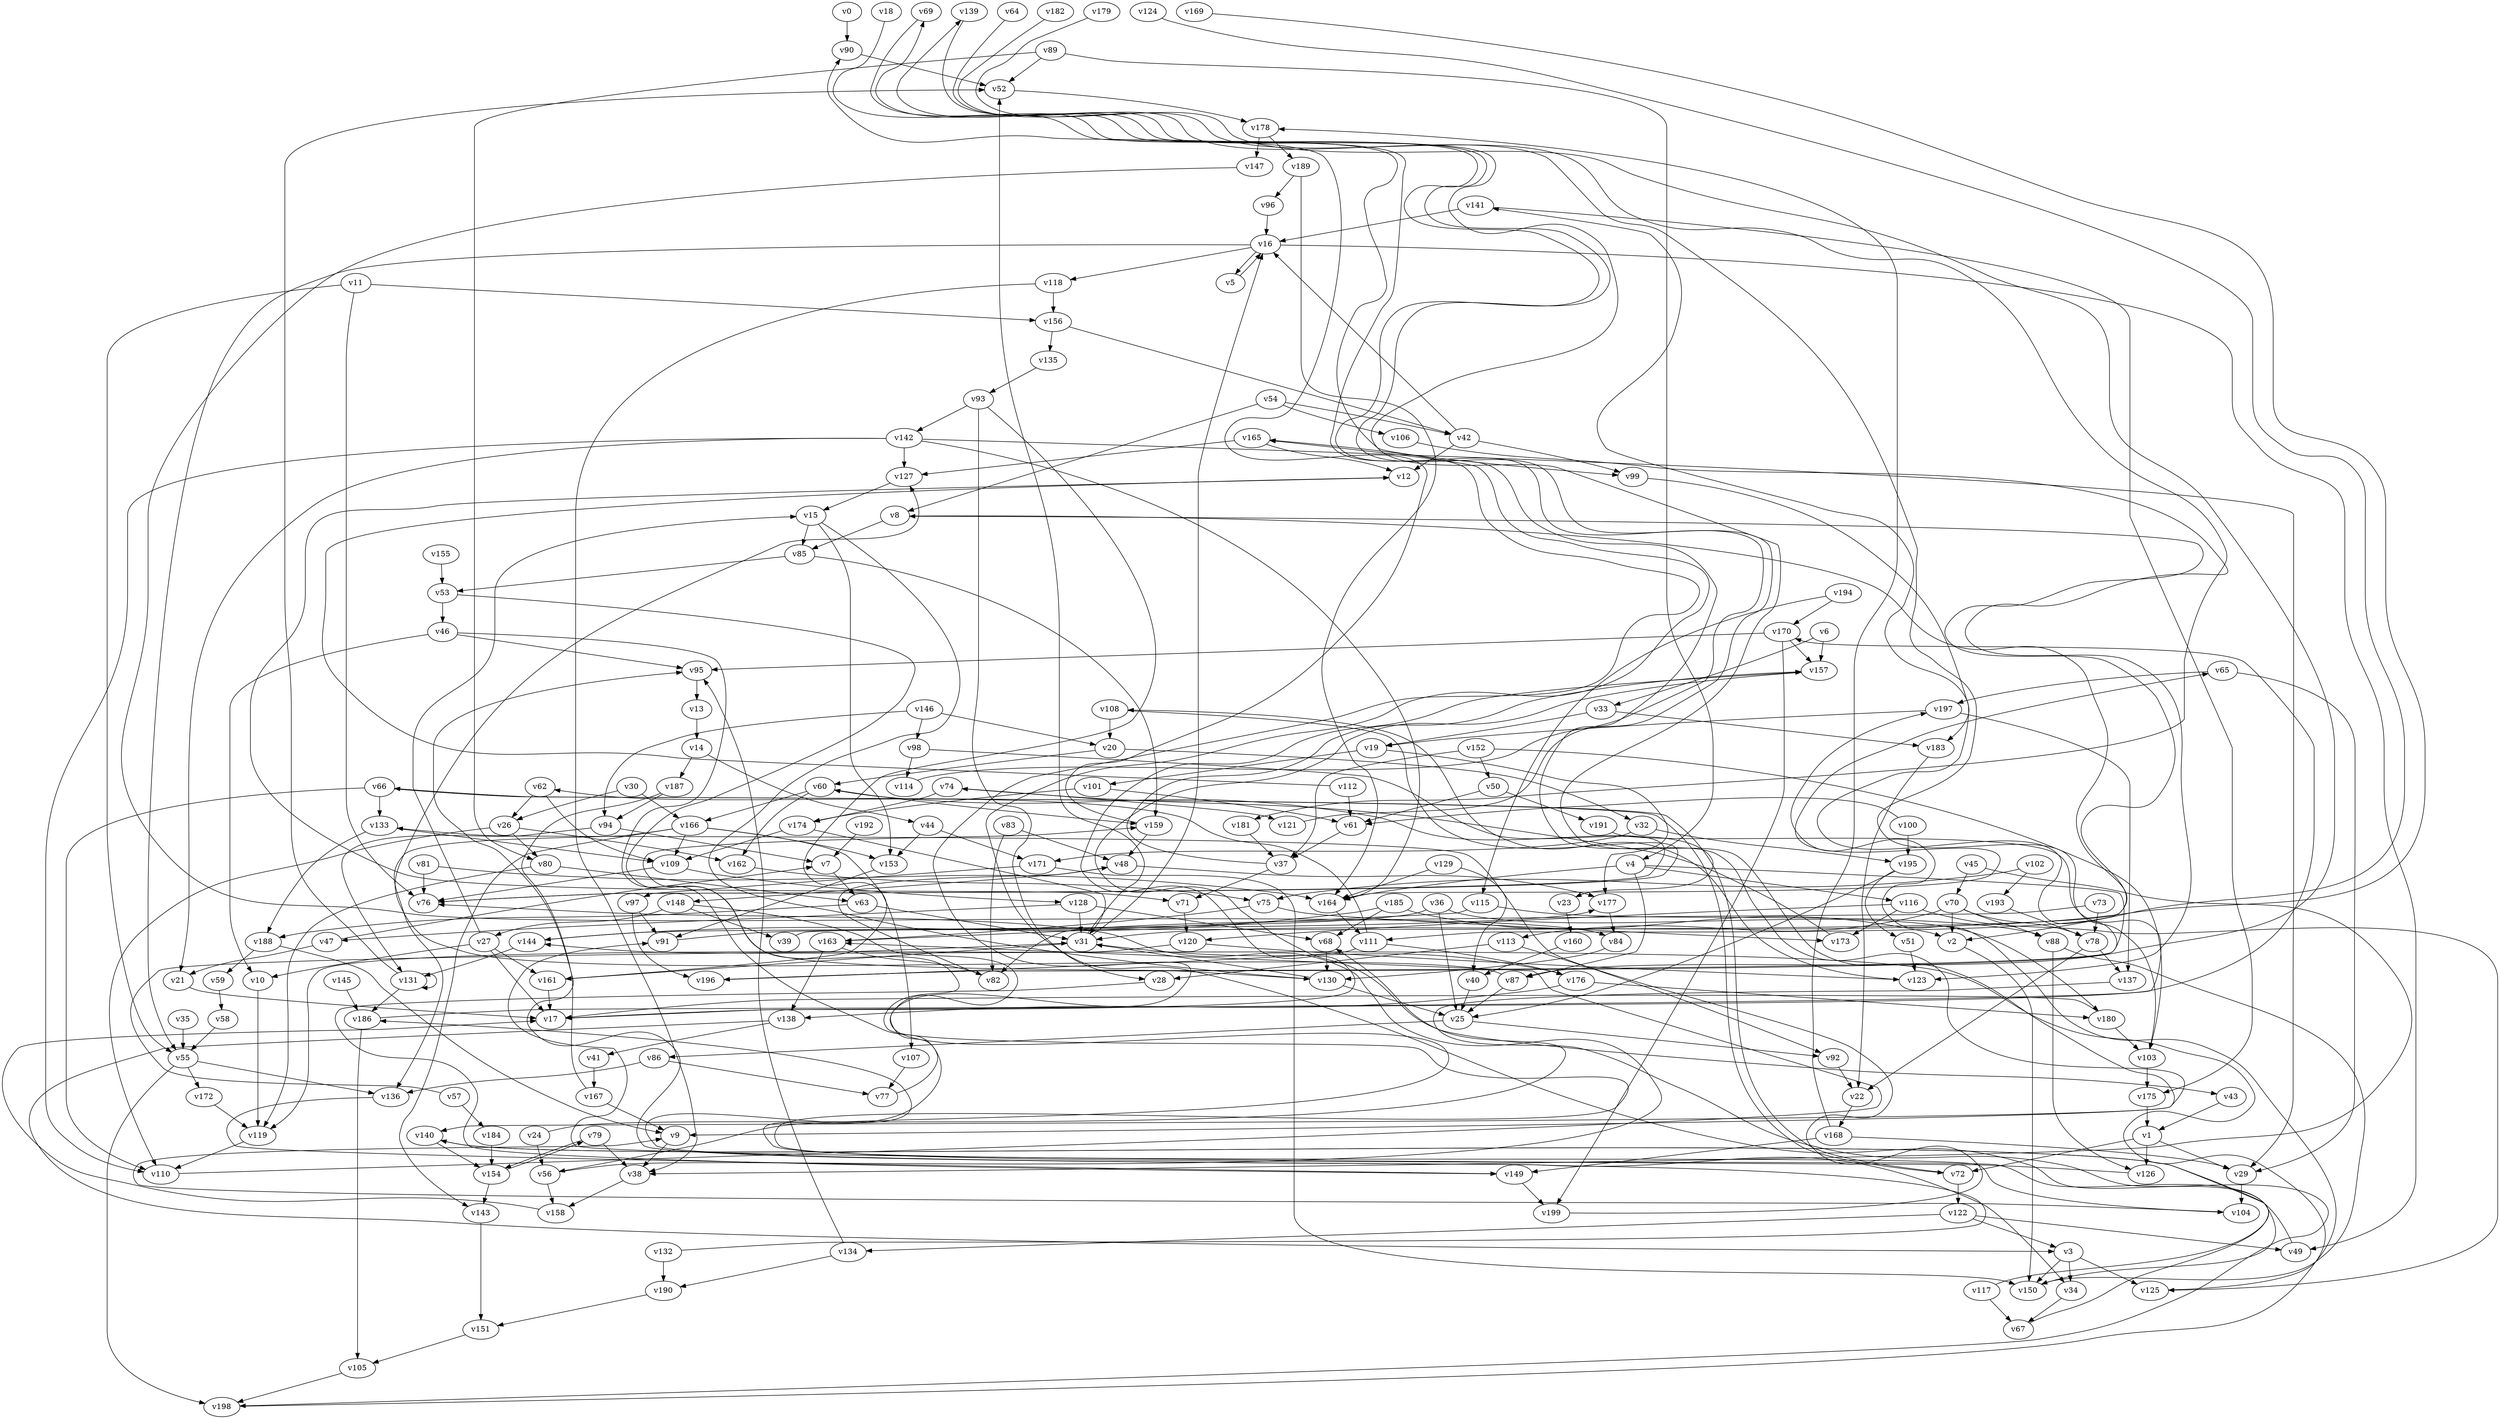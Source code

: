 // Benchmark game 297 - 200 vertices
// time_bound: 83
// targets: v123
digraph G {
    v0 [name="v0", player=1];
    v1 [name="v1", player=1];
    v2 [name="v2", player=0];
    v3 [name="v3", player=1];
    v4 [name="v4", player=0];
    v5 [name="v5", player=0];
    v6 [name="v6", player=1];
    v7 [name="v7", player=1];
    v8 [name="v8", player=1];
    v9 [name="v9", player=0];
    v10 [name="v10", player=0];
    v11 [name="v11", player=1];
    v12 [name="v12", player=0];
    v13 [name="v13", player=0];
    v14 [name="v14", player=0];
    v15 [name="v15", player=0];
    v16 [name="v16", player=0];
    v17 [name="v17", player=1];
    v18 [name="v18", player=0];
    v19 [name="v19", player=1];
    v20 [name="v20", player=0];
    v21 [name="v21", player=0];
    v22 [name="v22", player=1];
    v23 [name="v23", player=1];
    v24 [name="v24", player=1];
    v25 [name="v25", player=0];
    v26 [name="v26", player=1];
    v27 [name="v27", player=1];
    v28 [name="v28", player=0];
    v29 [name="v29", player=0];
    v30 [name="v30", player=1];
    v31 [name="v31", player=0];
    v32 [name="v32", player=0];
    v33 [name="v33", player=1];
    v34 [name="v34", player=0];
    v35 [name="v35", player=1];
    v36 [name="v36", player=0];
    v37 [name="v37", player=1];
    v38 [name="v38", player=1];
    v39 [name="v39", player=1];
    v40 [name="v40", player=0];
    v41 [name="v41", player=0];
    v42 [name="v42", player=0];
    v43 [name="v43", player=1];
    v44 [name="v44", player=1];
    v45 [name="v45", player=1];
    v46 [name="v46", player=1];
    v47 [name="v47", player=0];
    v48 [name="v48", player=1];
    v49 [name="v49", player=0];
    v50 [name="v50", player=0];
    v51 [name="v51", player=1];
    v52 [name="v52", player=1];
    v53 [name="v53", player=0];
    v54 [name="v54", player=0];
    v55 [name="v55", player=1];
    v56 [name="v56", player=0];
    v57 [name="v57", player=1];
    v58 [name="v58", player=0];
    v59 [name="v59", player=1];
    v60 [name="v60", player=0];
    v61 [name="v61", player=0];
    v62 [name="v62", player=1];
    v63 [name="v63", player=1];
    v64 [name="v64", player=1];
    v65 [name="v65", player=1];
    v66 [name="v66", player=1];
    v67 [name="v67", player=1];
    v68 [name="v68", player=0];
    v69 [name="v69", player=1];
    v70 [name="v70", player=0];
    v71 [name="v71", player=1];
    v72 [name="v72", player=0];
    v73 [name="v73", player=1];
    v74 [name="v74", player=1];
    v75 [name="v75", player=0];
    v76 [name="v76", player=0];
    v77 [name="v77", player=1];
    v78 [name="v78", player=1];
    v79 [name="v79", player=0];
    v80 [name="v80", player=0];
    v81 [name="v81", player=1];
    v82 [name="v82", player=0];
    v83 [name="v83", player=1];
    v84 [name="v84", player=0];
    v85 [name="v85", player=0];
    v86 [name="v86", player=1];
    v87 [name="v87", player=0];
    v88 [name="v88", player=0];
    v89 [name="v89", player=1];
    v90 [name="v90", player=1];
    v91 [name="v91", player=1];
    v92 [name="v92", player=1];
    v93 [name="v93", player=1];
    v94 [name="v94", player=0];
    v95 [name="v95", player=0];
    v96 [name="v96", player=0];
    v97 [name="v97", player=0];
    v98 [name="v98", player=1];
    v99 [name="v99", player=1];
    v100 [name="v100", player=0];
    v101 [name="v101", player=1];
    v102 [name="v102", player=0];
    v103 [name="v103", player=1];
    v104 [name="v104", player=1];
    v105 [name="v105", player=1];
    v106 [name="v106", player=0];
    v107 [name="v107", player=1];
    v108 [name="v108", player=1];
    v109 [name="v109", player=1];
    v110 [name="v110", player=1];
    v111 [name="v111", player=1];
    v112 [name="v112", player=0];
    v113 [name="v113", player=1];
    v114 [name="v114", player=1];
    v115 [name="v115", player=1];
    v116 [name="v116", player=1];
    v117 [name="v117", player=1];
    v118 [name="v118", player=1];
    v119 [name="v119", player=1];
    v120 [name="v120", player=1];
    v121 [name="v121", player=0];
    v122 [name="v122", player=1];
    v123 [name="v123", player=1, target=1];
    v124 [name="v124", player=0];
    v125 [name="v125", player=1];
    v126 [name="v126", player=0];
    v127 [name="v127", player=0];
    v128 [name="v128", player=0];
    v129 [name="v129", player=0];
    v130 [name="v130", player=0];
    v131 [name="v131", player=0];
    v132 [name="v132", player=0];
    v133 [name="v133", player=0];
    v134 [name="v134", player=1];
    v135 [name="v135", player=0];
    v136 [name="v136", player=1];
    v137 [name="v137", player=0];
    v138 [name="v138", player=1];
    v139 [name="v139", player=0];
    v140 [name="v140", player=1];
    v141 [name="v141", player=0];
    v142 [name="v142", player=1];
    v143 [name="v143", player=0];
    v144 [name="v144", player=1];
    v145 [name="v145", player=0];
    v146 [name="v146", player=1];
    v147 [name="v147", player=0];
    v148 [name="v148", player=1];
    v149 [name="v149", player=1];
    v150 [name="v150", player=0];
    v151 [name="v151", player=1];
    v152 [name="v152", player=0];
    v153 [name="v153", player=1];
    v154 [name="v154", player=1];
    v155 [name="v155", player=1];
    v156 [name="v156", player=0];
    v157 [name="v157", player=1];
    v158 [name="v158", player=0];
    v159 [name="v159", player=0];
    v160 [name="v160", player=1];
    v161 [name="v161", player=0];
    v162 [name="v162", player=1];
    v163 [name="v163", player=1];
    v164 [name="v164", player=0];
    v165 [name="v165", player=1];
    v166 [name="v166", player=0];
    v167 [name="v167", player=0];
    v168 [name="v168", player=1];
    v169 [name="v169", player=1];
    v170 [name="v170", player=0];
    v171 [name="v171", player=1];
    v172 [name="v172", player=1];
    v173 [name="v173", player=1];
    v174 [name="v174", player=1];
    v175 [name="v175", player=1];
    v176 [name="v176", player=1];
    v177 [name="v177", player=0];
    v178 [name="v178", player=1];
    v179 [name="v179", player=0];
    v180 [name="v180", player=1];
    v181 [name="v181", player=1];
    v182 [name="v182", player=0];
    v183 [name="v183", player=0];
    v184 [name="v184", player=0];
    v185 [name="v185", player=1];
    v186 [name="v186", player=1];
    v187 [name="v187", player=1];
    v188 [name="v188", player=0];
    v189 [name="v189", player=0];
    v190 [name="v190", player=1];
    v191 [name="v191", player=0];
    v192 [name="v192", player=1];
    v193 [name="v193", player=1];
    v194 [name="v194", player=1];
    v195 [name="v195", player=0];
    v196 [name="v196", player=0];
    v197 [name="v197", player=0];
    v198 [name="v198", player=1];
    v199 [name="v199", player=0];

    v0 -> v90;
    v1 -> v126;
    v2 -> v150;
    v3 -> v34;
    v4 -> v196 [constraint="t >= 1"];
    v5 -> v16 [constraint="t mod 2 == 1"];
    v6 -> v33 [constraint="t >= 4"];
    v7 -> v63;
    v8 -> v111 [constraint="t >= 4"];
    v9 -> v38;
    v10 -> v119;
    v11 -> v156;
    v12 -> v71 [constraint="t >= 4"];
    v13 -> v14;
    v14 -> v187;
    v15 -> v130 [constraint="t >= 5"];
    v16 -> v49;
    v17 -> v157 [constraint="t mod 4 == 2"];
    v18 -> v99 [constraint="t mod 2 == 0"];
    v19 -> v101;
    v20 -> v60;
    v21 -> v17 [constraint="t mod 2 == 0"];
    v22 -> v168;
    v23 -> v160;
    v24 -> v68 [constraint="t mod 4 == 1"];
    v25 -> v92;
    v26 -> v80;
    v27 -> v161;
    v28 -> v149 [constraint="t < 9"];
    v29 -> v104;
    v30 -> v26;
    v31 -> v161;
    v32 -> v195;
    v33 -> v19;
    v34 -> v67;
    v35 -> v55;
    v36 -> v144;
    v37 -> v157 [constraint="t >= 2"];
    v38 -> v158;
    v39 -> v8 [constraint="t >= 3"];
    v40 -> v25;
    v41 -> v167;
    v42 -> v16;
    v43 -> v1;
    v44 -> v153;
    v45 -> v38 [constraint="t < 10"];
    v46 -> v104 [constraint="t >= 1"];
    v47 -> v7 [constraint="t < 9"];
    v48 -> v148;
    v49 -> v140 [constraint="t mod 3 == 1"];
    v50 -> v191;
    v51 -> v123;
    v52 -> v178;
    v53 -> v130 [constraint="t mod 3 == 2"];
    v54 -> v8;
    v55 -> v136;
    v56 -> v76 [constraint="t < 8"];
    v57 -> v31 [constraint="t mod 4 == 1"];
    v58 -> v55;
    v59 -> v58;
    v60 -> v162;
    v61 -> v37;
    v62 -> v26;
    v63 -> v188;
    v64 -> v103 [constraint="t < 15"];
    v65 -> v29;
    v66 -> v133;
    v67 -> v159 [constraint="t mod 5 == 0"];
    v68 -> v130;
    v69 -> v9 [constraint="t mod 3 == 2"];
    v70 -> v78;
    v71 -> v120;
    v72 -> v66 [constraint="t >= 5"];
    v73 -> v82 [constraint="t mod 3 == 1"];
    v74 -> v174;
    v75 -> v163;
    v76 -> v60 [constraint="t mod 5 == 4"];
    v77 -> v165 [constraint="t < 14"];
    v78 -> v137;
    v79 -> v154;
    v80 -> v119;
    v81 -> v164 [constraint="t < 11"];
    v82 -> v48 [constraint="t < 5"];
    v83 -> v82;
    v84 -> v130 [constraint="t < 10"];
    v85 -> v53;
    v86 -> v77;
    v87 -> v127 [constraint="t < 10"];
    v88 -> v150 [constraint="t >= 5"];
    v89 -> v4;
    v90 -> v52;
    v91 -> v177 [constraint="t mod 5 == 2"];
    v92 -> v22;
    v93 -> v161 [constraint="t mod 3 == 1"];
    v94 -> v131;
    v95 -> v13;
    v96 -> v16;
    v97 -> v196;
    v98 -> v23 [constraint="t mod 5 == 1"];
    v99 -> v183;
    v100 -> v61 [constraint="t < 13"];
    v101 -> v61;
    v102 -> v75 [constraint="t >= 3"];
    v103 -> v175;
    v104 -> v9 [constraint="t mod 5 == 2"];
    v105 -> v198;
    v106 -> v123 [constraint="t >= 3"];
    v107 -> v77;
    v108 -> v76 [constraint="t mod 2 == 1"];
    v109 -> v128;
    v110 -> v163 [constraint="t >= 2"];
    v111 -> v62 [constraint="t mod 3 == 2"];
    v112 -> v12 [constraint="t mod 3 == 0"];
    v113 -> v28;
    v114 -> v69 [constraint="t mod 2 == 1"];
    v115 -> v163;
    v116 -> v173;
    v117 -> v165 [constraint="t mod 3 == 2"];
    v118 -> v156;
    v119 -> v110;
    v120 -> v123;
    v121 -> v139 [constraint="t mod 2 == 0"];
    v122 -> v134;
    v123 -> v108 [constraint="t < 12"];
    v124 -> v2 [constraint="t >= 1"];
    v125 -> v197 [constraint="t >= 4"];
    v126 -> v91 [constraint="t < 7"];
    v127 -> v15;
    v128 -> v68;
    v129 -> v164;
    v130 -> v31 [constraint="t mod 3 == 2"];
    v131 -> v186;
    v132 -> v186 [constraint="t < 13"];
    v133 -> v109;
    v134 -> v190;
    v135 -> v93;
    v136 -> v149 [constraint="t < 11"];
    v137 -> v198 [constraint="t >= 5"];
    v138 -> v3 [constraint="t < 13"];
    v139 -> v140 [constraint="t >= 1"];
    v140 -> v154;
    v141 -> v16;
    v142 -> v110;
    v143 -> v151;
    v144 -> v131;
    v145 -> v186;
    v146 -> v98;
    v147 -> v84 [constraint="t < 14"];
    v148 -> v56 [constraint="t mod 3 == 2"];
    v149 -> v199;
    v150 -> v140 [constraint="t < 5"];
    v151 -> v105;
    v152 -> v37;
    v153 -> v91;
    v154 -> v79;
    v155 -> v53;
    v156 -> v135;
    v157 -> v43 [constraint="t mod 3 == 0"];
    v158 -> v17 [constraint="t >= 4"];
    v159 -> v90 [constraint="t >= 2"];
    v160 -> v40;
    v161 -> v17;
    v162 -> v75 [constraint="t >= 3"];
    v163 -> v138;
    v164 -> v65 [constraint="t mod 5 == 3"];
    v165 -> v127;
    v166 -> v153;
    v167 -> v95;
    v168 -> v149;
    v169 -> v31 [constraint="t mod 3 == 0"];
    v170 -> v95;
    v171 -> v97;
    v172 -> v119;
    v173 -> v74 [constraint="t < 14"];
    v174 -> v31 [constraint="t >= 2"];
    v175 -> v1;
    v176 -> v180;
    v177 -> v84;
    v178 -> v189;
    v179 -> v87 [constraint="t >= 4"];
    v180 -> v17 [constraint="t < 10"];
    v181 -> v37;
    v182 -> v181 [constraint="t >= 3"];
    v183 -> v22;
    v184 -> v154;
    v185 -> v68;
    v186 -> v170 [constraint="t >= 3"];
    v187 -> v34 [constraint="t < 6"];
    v188 -> v9;
    v189 -> v96;
    v190 -> v151;
    v191 -> v17 [constraint="t mod 4 == 3"];
    v192 -> v7;
    v193 -> v78;
    v194 -> v170;
    v195 -> v25 [constraint="t < 8"];
    v196 -> v141 [constraint="t < 13"];
    v197 -> v19;
    v198 -> v144 [constraint="t mod 5 == 4"];
    v199 -> v133 [constraint="t >= 4"];
    v165 -> v12;
    v4 -> v116;
    v164 -> v111;
    v166 -> v107;
    v14 -> v44;
    v54 -> v42;
    v26 -> v110;
    v168 -> v178;
    v89 -> v52;
    v11 -> v55;
    v46 -> v10;
    v112 -> v61;
    v180 -> v103;
    v87 -> v25;
    v25 -> v86;
    v111 -> v176;
    v146 -> v20;
    v101 -> v174;
    v65 -> v197;
    v148 -> v27;
    v20 -> v32;
    v116 -> v120;
    v75 -> v173;
    v31 -> v176;
    v94 -> v7;
    v53 -> v46;
    v163 -> v82;
    v154 -> v143;
    v171 -> v150;
    v178 -> v147;
    v78 -> v22;
    v4 -> v164;
    v174 -> v109;
    v72 -> v122;
    v70 -> v88;
    v129 -> v40;
    v70 -> v113;
    v1 -> v72;
    v48 -> v177;
    v152 -> v103;
    v57 -> v184;
    v195 -> v51;
    v141 -> v175;
    v42 -> v12;
    v97 -> v91;
    v55 -> v198;
    v187 -> v94;
    v166 -> v109;
    v15 -> v85;
    v3 -> v150;
    v27 -> v17;
    v93 -> v142;
    v142 -> v29;
    v108 -> v20;
    v128 -> v31;
    v16 -> v5;
    v27 -> v15;
    v16 -> v55;
    v142 -> v164;
    v46 -> v95;
    v159 -> v48;
    v156 -> v42;
    v142 -> v127;
    v37 -> v71;
    v131 -> v131;
    v8 -> v85;
    v185 -> v2;
    v85 -> v159;
    v33 -> v183;
    v54 -> v106;
    v88 -> v126;
    v98 -> v114;
    v86 -> v136;
    v66 -> v72;
    v27 -> v10;
    v45 -> v70;
    v122 -> v3;
    v132 -> v190;
    v50 -> v61;
    v197 -> v137;
    v118 -> v38;
    v60 -> v159;
    v186 -> v105;
    v194 -> v115;
    v63 -> v31;
    v16 -> v118;
    v120 -> v119;
    v42 -> v99;
    v3 -> v125;
    v32 -> v171;
    v115 -> v88;
    v4 -> v87;
    v44 -> v171;
    v30 -> v166;
    v66 -> v110;
    v185 -> v144;
    v130 -> v25;
    v176 -> v138;
    v170 -> v157;
    v89 -> v80;
    v148 -> v39;
    v56 -> v158;
    v47 -> v21;
    v93 -> v28;
    v128 -> v47;
    v6 -> v157;
    v113 -> v92;
    v188 -> v59;
    v83 -> v48;
    v70 -> v2;
    v1 -> v29;
    v73 -> v78;
    v138 -> v41;
    v133 -> v188;
    v80 -> v63;
    v170 -> v199;
    v134 -> v95;
    v117 -> v67;
    v62 -> v109;
    v142 -> v21;
    v15 -> v153;
    v100 -> v195;
    v60 -> v166;
    v167 -> v9;
    v168 -> v29;
    v81 -> v76;
    v152 -> v50;
    v166 -> v143;
    v31 -> v52;
    v116 -> v125;
    v36 -> v180;
    v189 -> v164;
    v111 -> v196;
    v102 -> v193;
    v36 -> v25;
    v79 -> v38;
    v55 -> v172;
    v31 -> v16;
    v166 -> v136;
    v19 -> v177;
    v11 -> v76;
    v122 -> v49;
    v26 -> v162;
    v24 -> v56;
    v146 -> v94;
    v131 -> v52;
    v109 -> v76;
    v74 -> v121;
}
